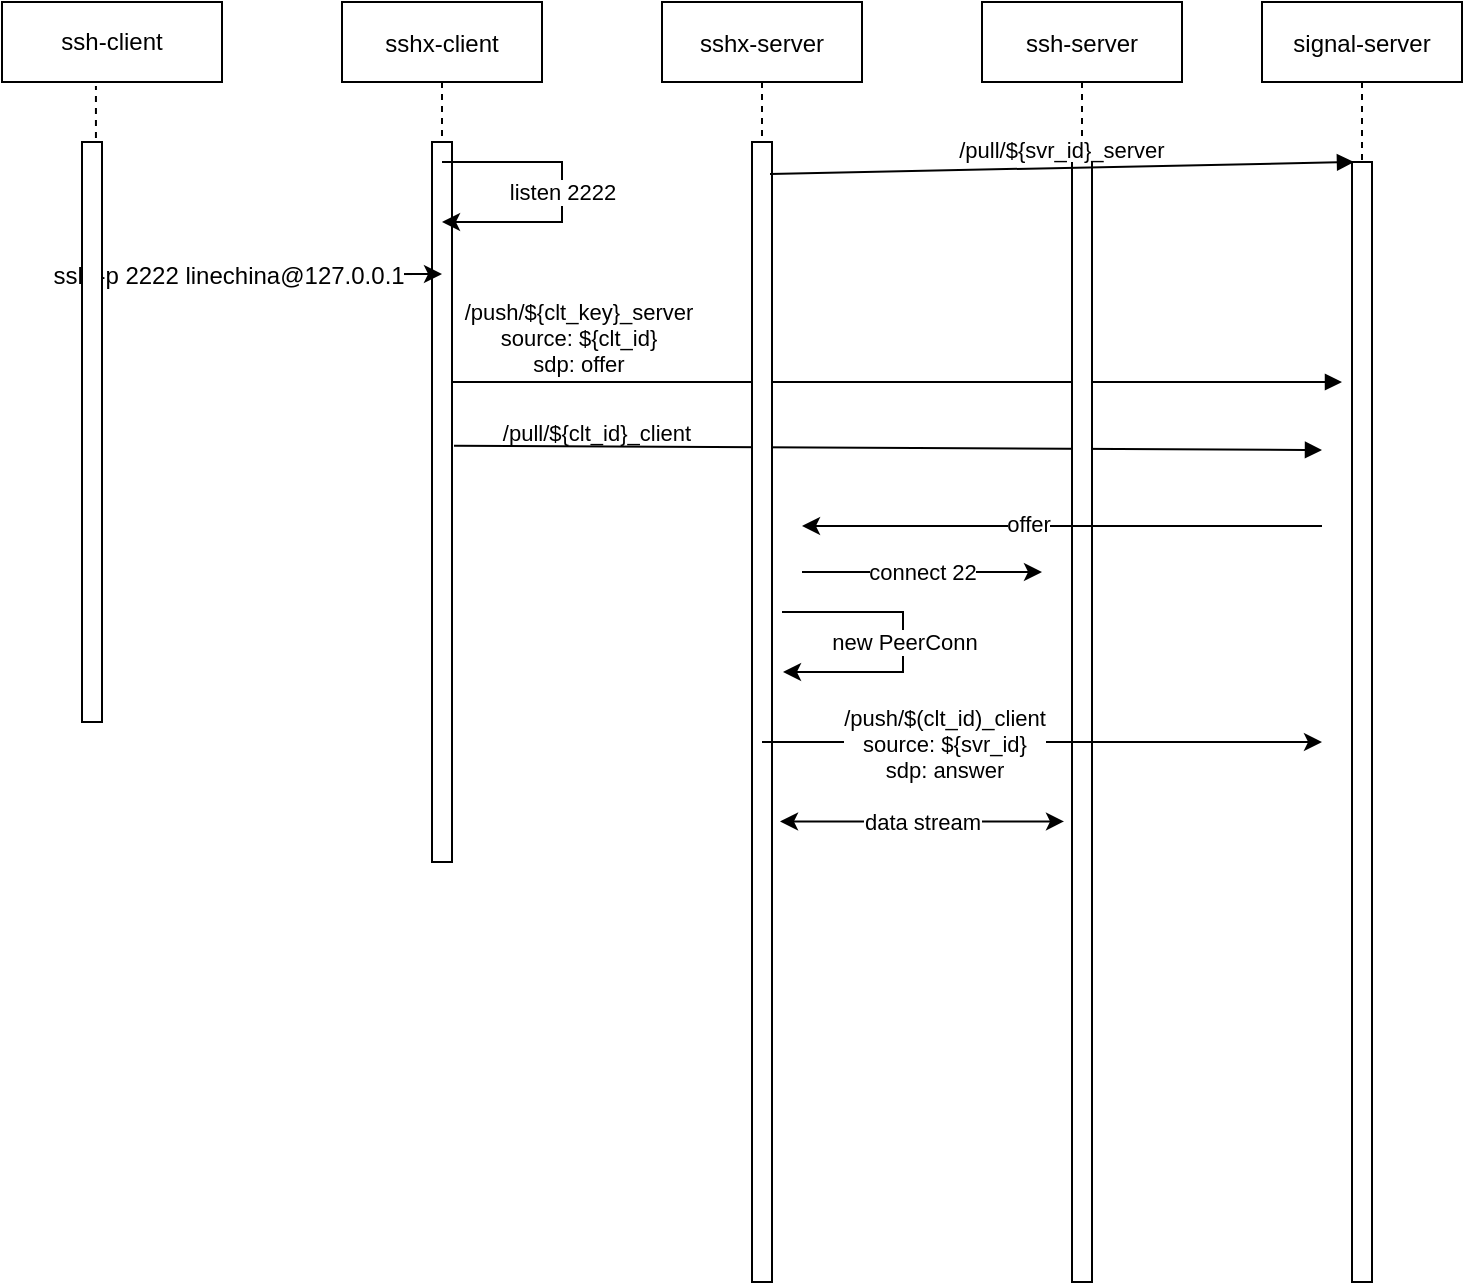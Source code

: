 <mxfile version="14.6.13" type="github">
  <diagram id="kgpKYQtTHZ0yAKxKKP6v" name="Page-1">
    <mxGraphModel dx="2036" dy="615" grid="1" gridSize="10" guides="1" tooltips="1" connect="1" arrows="1" fold="1" page="1" pageScale="1" pageWidth="850" pageHeight="1100" math="0" shadow="0">
      <root>
        <mxCell id="0" />
        <mxCell id="1" parent="0" />
        <mxCell id="3nuBFxr9cyL0pnOWT2aG-1" value="sshx-client" style="shape=umlLifeline;perimeter=lifelinePerimeter;container=1;collapsible=0;recursiveResize=0;rounded=0;shadow=0;strokeWidth=1;" parent="1" vertex="1">
          <mxGeometry x="120" y="80" width="100" height="430" as="geometry" />
        </mxCell>
        <mxCell id="3nuBFxr9cyL0pnOWT2aG-2" value="" style="points=[];perimeter=orthogonalPerimeter;rounded=0;shadow=0;strokeWidth=1;" parent="3nuBFxr9cyL0pnOWT2aG-1" vertex="1">
          <mxGeometry x="45" y="70" width="10" height="360" as="geometry" />
        </mxCell>
        <mxCell id="3nuBFxr9cyL0pnOWT2aG-5" value="signal-server" style="shape=umlLifeline;perimeter=lifelinePerimeter;container=1;collapsible=0;recursiveResize=0;rounded=0;shadow=0;strokeWidth=1;" parent="1" vertex="1">
          <mxGeometry x="580" y="80" width="100" height="640" as="geometry" />
        </mxCell>
        <mxCell id="3nuBFxr9cyL0pnOWT2aG-6" value="" style="points=[];perimeter=orthogonalPerimeter;rounded=0;shadow=0;strokeWidth=1;" parent="3nuBFxr9cyL0pnOWT2aG-5" vertex="1">
          <mxGeometry x="45" y="80" width="10" height="560" as="geometry" />
        </mxCell>
        <mxCell id="3nuBFxr9cyL0pnOWT2aG-8" value="/push/${clt_key}_server&#xa;source: ${clt_id}&#xa;sdp: offer" style="verticalAlign=bottom;endArrow=block;shadow=0;strokeWidth=1;" parent="1" source="3nuBFxr9cyL0pnOWT2aG-2" edge="1">
          <mxGeometry x="-0.714" relative="1" as="geometry">
            <mxPoint x="275" y="160" as="sourcePoint" />
            <mxPoint x="620" y="270" as="targetPoint" />
            <Array as="points">
              <mxPoint x="175" y="270" />
            </Array>
            <mxPoint as="offset" />
          </mxGeometry>
        </mxCell>
        <mxCell id="8hrVhE37rYxSTI8BDwuA-1" value="listen 2222" style="edgeStyle=orthogonalEdgeStyle;rounded=0;orthogonalLoop=1;jettySize=auto;html=1;" edge="1" parent="1" source="3nuBFxr9cyL0pnOWT2aG-1">
          <mxGeometry relative="1" as="geometry">
            <mxPoint x="170" y="190" as="targetPoint" />
            <Array as="points">
              <mxPoint x="230" y="160" />
              <mxPoint x="230" y="190" />
            </Array>
          </mxGeometry>
        </mxCell>
        <mxCell id="8hrVhE37rYxSTI8BDwuA-2" value="ssh-client" style="rounded=0;whiteSpace=wrap;html=1;" vertex="1" parent="1">
          <mxGeometry x="-50" y="80" width="110" height="40" as="geometry" />
        </mxCell>
        <mxCell id="8hrVhE37rYxSTI8BDwuA-3" value="" style="endArrow=none;dashed=1;html=1;entryX=0.427;entryY=1.05;entryDx=0;entryDy=0;entryPerimeter=0;" edge="1" parent="1" target="8hrVhE37rYxSTI8BDwuA-2">
          <mxGeometry width="50" height="50" relative="1" as="geometry">
            <mxPoint x="-3" y="400" as="sourcePoint" />
            <mxPoint x="450" y="290" as="targetPoint" />
          </mxGeometry>
        </mxCell>
        <mxCell id="8hrVhE37rYxSTI8BDwuA-6" style="edgeStyle=orthogonalEdgeStyle;rounded=0;orthogonalLoop=1;jettySize=auto;html=1;exitX=1.1;exitY=0.228;exitDx=0;exitDy=0;exitPerimeter=0;" edge="1" parent="1" source="8hrVhE37rYxSTI8BDwuA-5">
          <mxGeometry relative="1" as="geometry">
            <mxPoint x="170" y="216" as="targetPoint" />
          </mxGeometry>
        </mxCell>
        <mxCell id="8hrVhE37rYxSTI8BDwuA-7" value="&lt;div style=&quot;text-align: left ; line-height: 1.75&quot;&gt;&lt;font style=&quot;font-size: 12px&quot;&gt;ssh -p 2222 linechina@127.0.0.1&lt;/font&gt;&lt;/div&gt;" style="edgeLabel;html=1;align=center;verticalAlign=middle;resizable=0;points=[];" vertex="1" connectable="0" parent="8hrVhE37rYxSTI8BDwuA-6">
          <mxGeometry x="-0.267" y="-1" relative="1" as="geometry">
            <mxPoint as="offset" />
          </mxGeometry>
        </mxCell>
        <mxCell id="8hrVhE37rYxSTI8BDwuA-5" value="" style="points=[];perimeter=orthogonalPerimeter;rounded=0;shadow=0;strokeWidth=1;" vertex="1" parent="1">
          <mxGeometry x="-10" y="150" width="10" height="290" as="geometry" />
        </mxCell>
        <mxCell id="8hrVhE37rYxSTI8BDwuA-8" value="/pull/${clt_id}_client" style="verticalAlign=bottom;endArrow=block;shadow=0;strokeWidth=1;exitX=1.1;exitY=0.422;exitDx=0;exitDy=0;exitPerimeter=0;" edge="1" parent="1" source="3nuBFxr9cyL0pnOWT2aG-2">
          <mxGeometry x="-0.67" y="-2" relative="1" as="geometry">
            <mxPoint x="170" y="390" as="sourcePoint" />
            <mxPoint x="610" y="304" as="targetPoint" />
            <Array as="points" />
            <mxPoint as="offset" />
          </mxGeometry>
        </mxCell>
        <mxCell id="8hrVhE37rYxSTI8BDwuA-9" value="sshx-server" style="shape=umlLifeline;perimeter=lifelinePerimeter;container=1;collapsible=0;recursiveResize=0;rounded=0;shadow=0;strokeWidth=1;" vertex="1" parent="1">
          <mxGeometry x="280" y="80" width="100" height="640" as="geometry" />
        </mxCell>
        <mxCell id="8hrVhE37rYxSTI8BDwuA-10" value="" style="points=[];perimeter=orthogonalPerimeter;rounded=0;shadow=0;strokeWidth=1;" vertex="1" parent="8hrVhE37rYxSTI8BDwuA-9">
          <mxGeometry x="45" y="70" width="10" height="570" as="geometry" />
        </mxCell>
        <mxCell id="8hrVhE37rYxSTI8BDwuA-11" value="ssh-server" style="shape=umlLifeline;perimeter=lifelinePerimeter;container=1;collapsible=0;recursiveResize=0;rounded=0;shadow=0;strokeWidth=1;" vertex="1" parent="1">
          <mxGeometry x="440" y="80" width="100" height="640" as="geometry" />
        </mxCell>
        <mxCell id="8hrVhE37rYxSTI8BDwuA-12" value="" style="points=[];perimeter=orthogonalPerimeter;rounded=0;shadow=0;strokeWidth=1;" vertex="1" parent="8hrVhE37rYxSTI8BDwuA-11">
          <mxGeometry x="45" y="70" width="10" height="570" as="geometry" />
        </mxCell>
        <mxCell id="8hrVhE37rYxSTI8BDwuA-13" value="/pull/${svr_id}_server" style="verticalAlign=bottom;endArrow=block;shadow=0;strokeWidth=1;entryX=0.1;entryY=0;entryDx=0;entryDy=0;entryPerimeter=0;exitX=0.9;exitY=0.028;exitDx=0;exitDy=0;exitPerimeter=0;" edge="1" parent="1" source="8hrVhE37rYxSTI8BDwuA-10" target="3nuBFxr9cyL0pnOWT2aG-6">
          <mxGeometry relative="1" as="geometry">
            <mxPoint x="186" y="311.92" as="sourcePoint" />
            <mxPoint x="634" y="313.88" as="targetPoint" />
            <Array as="points" />
          </mxGeometry>
        </mxCell>
        <mxCell id="8hrVhE37rYxSTI8BDwuA-14" value="" style="endArrow=classic;html=1;" edge="1" parent="1">
          <mxGeometry width="50" height="50" relative="1" as="geometry">
            <mxPoint x="610" y="342" as="sourcePoint" />
            <mxPoint x="350" y="342" as="targetPoint" />
          </mxGeometry>
        </mxCell>
        <mxCell id="8hrVhE37rYxSTI8BDwuA-15" value="offer" style="edgeLabel;html=1;align=center;verticalAlign=middle;resizable=0;points=[];" vertex="1" connectable="0" parent="8hrVhE37rYxSTI8BDwuA-14">
          <mxGeometry x="0.131" y="-1" relative="1" as="geometry">
            <mxPoint as="offset" />
          </mxGeometry>
        </mxCell>
        <mxCell id="8hrVhE37rYxSTI8BDwuA-16" value="connect 22" style="endArrow=classic;html=1;" edge="1" parent="1">
          <mxGeometry width="50" height="50" relative="1" as="geometry">
            <mxPoint x="350" y="365" as="sourcePoint" />
            <mxPoint x="470" y="365" as="targetPoint" />
          </mxGeometry>
        </mxCell>
        <mxCell id="8hrVhE37rYxSTI8BDwuA-17" value="data stream" style="endArrow=classic;startArrow=classic;html=1;exitX=1.4;exitY=0.596;exitDx=0;exitDy=0;exitPerimeter=0;entryX=-0.4;entryY=0.596;entryDx=0;entryDy=0;entryPerimeter=0;" edge="1" parent="1" source="8hrVhE37rYxSTI8BDwuA-10" target="8hrVhE37rYxSTI8BDwuA-12">
          <mxGeometry width="50" height="50" relative="1" as="geometry">
            <mxPoint x="350" y="490" as="sourcePoint" />
            <mxPoint x="470" y="490" as="targetPoint" />
            <Array as="points" />
          </mxGeometry>
        </mxCell>
        <mxCell id="8hrVhE37rYxSTI8BDwuA-19" value="" style="endArrow=classic;html=1;" edge="1" parent="1" source="8hrVhE37rYxSTI8BDwuA-9">
          <mxGeometry width="50" height="50" relative="1" as="geometry">
            <mxPoint x="358" y="450" as="sourcePoint" />
            <mxPoint x="610" y="450" as="targetPoint" />
          </mxGeometry>
        </mxCell>
        <mxCell id="8hrVhE37rYxSTI8BDwuA-20" value="/push/$(clt_id)_client&lt;br&gt;source: ${svr_id}&lt;br&gt;sdp: answer" style="edgeLabel;html=1;align=center;verticalAlign=middle;resizable=0;points=[];" vertex="1" connectable="0" parent="8hrVhE37rYxSTI8BDwuA-19">
          <mxGeometry x="-0.362" y="-1" relative="1" as="geometry">
            <mxPoint x="1" as="offset" />
          </mxGeometry>
        </mxCell>
        <mxCell id="8hrVhE37rYxSTI8BDwuA-22" value="new PeerConn" style="edgeStyle=orthogonalEdgeStyle;rounded=0;orthogonalLoop=1;jettySize=auto;html=1;" edge="1" parent="1">
          <mxGeometry relative="1" as="geometry">
            <mxPoint x="340" y="385" as="sourcePoint" />
            <mxPoint x="340.5" y="415" as="targetPoint" />
            <Array as="points">
              <mxPoint x="400.5" y="385" />
              <mxPoint x="400.5" y="415" />
            </Array>
          </mxGeometry>
        </mxCell>
      </root>
    </mxGraphModel>
  </diagram>
</mxfile>
